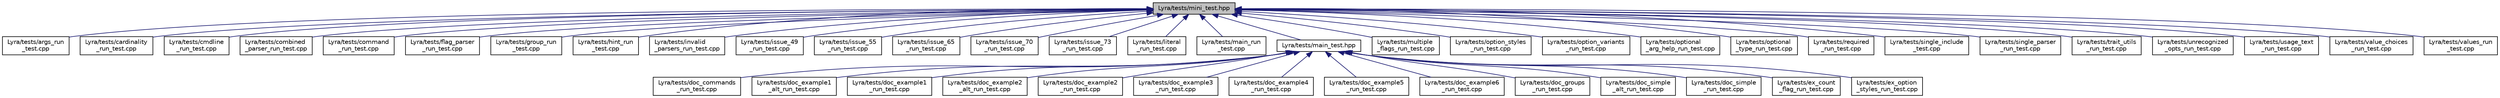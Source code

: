 digraph "Lyra/tests/mini_test.hpp"
{
 // INTERACTIVE_SVG=YES
 // LATEX_PDF_SIZE
  edge [fontname="Helvetica",fontsize="10",labelfontname="Helvetica",labelfontsize="10"];
  node [fontname="Helvetica",fontsize="10",shape=record];
  Node1 [label="Lyra/tests/mini_test.hpp",height=0.2,width=0.4,color="black", fillcolor="grey75", style="filled", fontcolor="black",tooltip=" "];
  Node1 -> Node2 [dir="back",color="midnightblue",fontsize="10",style="solid",fontname="Helvetica"];
  Node2 [label="Lyra/tests/args_run\l_test.cpp",height=0.2,width=0.4,color="black", fillcolor="white", style="filled",URL="$args__run__test_8cpp.html",tooltip=" "];
  Node1 -> Node3 [dir="back",color="midnightblue",fontsize="10",style="solid",fontname="Helvetica"];
  Node3 [label="Lyra/tests/cardinality\l_run_test.cpp",height=0.2,width=0.4,color="black", fillcolor="white", style="filled",URL="$cardinality__run__test_8cpp.html",tooltip=" "];
  Node1 -> Node4 [dir="back",color="midnightblue",fontsize="10",style="solid",fontname="Helvetica"];
  Node4 [label="Lyra/tests/cmdline\l_run_test.cpp",height=0.2,width=0.4,color="black", fillcolor="white", style="filled",URL="$cmdline__run__test_8cpp.html",tooltip=" "];
  Node1 -> Node5 [dir="back",color="midnightblue",fontsize="10",style="solid",fontname="Helvetica"];
  Node5 [label="Lyra/tests/combined\l_parser_run_test.cpp",height=0.2,width=0.4,color="black", fillcolor="white", style="filled",URL="$combined__parser__run__test_8cpp.html",tooltip=" "];
  Node1 -> Node6 [dir="back",color="midnightblue",fontsize="10",style="solid",fontname="Helvetica"];
  Node6 [label="Lyra/tests/command\l_run_test.cpp",height=0.2,width=0.4,color="black", fillcolor="white", style="filled",URL="$command__run__test_8cpp.html",tooltip=" "];
  Node1 -> Node7 [dir="back",color="midnightblue",fontsize="10",style="solid",fontname="Helvetica"];
  Node7 [label="Lyra/tests/flag_parser\l_run_test.cpp",height=0.2,width=0.4,color="black", fillcolor="white", style="filled",URL="$flag__parser__run__test_8cpp.html",tooltip=" "];
  Node1 -> Node8 [dir="back",color="midnightblue",fontsize="10",style="solid",fontname="Helvetica"];
  Node8 [label="Lyra/tests/group_run\l_test.cpp",height=0.2,width=0.4,color="black", fillcolor="white", style="filled",URL="$group__run__test_8cpp.html",tooltip=" "];
  Node1 -> Node9 [dir="back",color="midnightblue",fontsize="10",style="solid",fontname="Helvetica"];
  Node9 [label="Lyra/tests/hint_run\l_test.cpp",height=0.2,width=0.4,color="black", fillcolor="white", style="filled",URL="$hint__run__test_8cpp.html",tooltip=" "];
  Node1 -> Node10 [dir="back",color="midnightblue",fontsize="10",style="solid",fontname="Helvetica"];
  Node10 [label="Lyra/tests/invalid\l_parsers_run_test.cpp",height=0.2,width=0.4,color="black", fillcolor="white", style="filled",URL="$invalid__parsers__run__test_8cpp.html",tooltip=" "];
  Node1 -> Node11 [dir="back",color="midnightblue",fontsize="10",style="solid",fontname="Helvetica"];
  Node11 [label="Lyra/tests/issue_49\l_run_test.cpp",height=0.2,width=0.4,color="black", fillcolor="white", style="filled",URL="$issue__49__run__test_8cpp.html",tooltip=" "];
  Node1 -> Node12 [dir="back",color="midnightblue",fontsize="10",style="solid",fontname="Helvetica"];
  Node12 [label="Lyra/tests/issue_55\l_run_test.cpp",height=0.2,width=0.4,color="black", fillcolor="white", style="filled",URL="$issue__55__run__test_8cpp.html",tooltip=" "];
  Node1 -> Node13 [dir="back",color="midnightblue",fontsize="10",style="solid",fontname="Helvetica"];
  Node13 [label="Lyra/tests/issue_65\l_run_test.cpp",height=0.2,width=0.4,color="black", fillcolor="white", style="filled",URL="$issue__65__run__test_8cpp.html",tooltip=" "];
  Node1 -> Node14 [dir="back",color="midnightblue",fontsize="10",style="solid",fontname="Helvetica"];
  Node14 [label="Lyra/tests/issue_70\l_run_test.cpp",height=0.2,width=0.4,color="black", fillcolor="white", style="filled",URL="$issue__70__run__test_8cpp.html",tooltip=" "];
  Node1 -> Node15 [dir="back",color="midnightblue",fontsize="10",style="solid",fontname="Helvetica"];
  Node15 [label="Lyra/tests/issue_73\l_run_test.cpp",height=0.2,width=0.4,color="black", fillcolor="white", style="filled",URL="$issue__73__run__test_8cpp.html",tooltip=" "];
  Node1 -> Node16 [dir="back",color="midnightblue",fontsize="10",style="solid",fontname="Helvetica"];
  Node16 [label="Lyra/tests/literal\l_run_test.cpp",height=0.2,width=0.4,color="black", fillcolor="white", style="filled",URL="$literal__run__test_8cpp.html",tooltip=" "];
  Node1 -> Node17 [dir="back",color="midnightblue",fontsize="10",style="solid",fontname="Helvetica"];
  Node17 [label="Lyra/tests/main_run\l_test.cpp",height=0.2,width=0.4,color="black", fillcolor="white", style="filled",URL="$main__run__test_8cpp.html",tooltip=" "];
  Node1 -> Node18 [dir="back",color="midnightblue",fontsize="10",style="solid",fontname="Helvetica"];
  Node18 [label="Lyra/tests/main_test.hpp",height=0.2,width=0.4,color="black", fillcolor="white", style="filled",URL="$main__test_8hpp.html",tooltip=" "];
  Node18 -> Node19 [dir="back",color="midnightblue",fontsize="10",style="solid",fontname="Helvetica"];
  Node19 [label="Lyra/tests/doc_commands\l_run_test.cpp",height=0.2,width=0.4,color="black", fillcolor="white", style="filled",URL="$doc__commands__run__test_8cpp.html",tooltip=" "];
  Node18 -> Node20 [dir="back",color="midnightblue",fontsize="10",style="solid",fontname="Helvetica"];
  Node20 [label="Lyra/tests/doc_example1\l_alt_run_test.cpp",height=0.2,width=0.4,color="black", fillcolor="white", style="filled",URL="$doc__example1__alt__run__test_8cpp.html",tooltip=" "];
  Node18 -> Node21 [dir="back",color="midnightblue",fontsize="10",style="solid",fontname="Helvetica"];
  Node21 [label="Lyra/tests/doc_example1\l_run_test.cpp",height=0.2,width=0.4,color="black", fillcolor="white", style="filled",URL="$doc__example1__run__test_8cpp.html",tooltip=" "];
  Node18 -> Node22 [dir="back",color="midnightblue",fontsize="10",style="solid",fontname="Helvetica"];
  Node22 [label="Lyra/tests/doc_example2\l_alt_run_test.cpp",height=0.2,width=0.4,color="black", fillcolor="white", style="filled",URL="$doc__example2__alt__run__test_8cpp.html",tooltip=" "];
  Node18 -> Node23 [dir="back",color="midnightblue",fontsize="10",style="solid",fontname="Helvetica"];
  Node23 [label="Lyra/tests/doc_example2\l_run_test.cpp",height=0.2,width=0.4,color="black", fillcolor="white", style="filled",URL="$doc__example2__run__test_8cpp.html",tooltip=" "];
  Node18 -> Node24 [dir="back",color="midnightblue",fontsize="10",style="solid",fontname="Helvetica"];
  Node24 [label="Lyra/tests/doc_example3\l_run_test.cpp",height=0.2,width=0.4,color="black", fillcolor="white", style="filled",URL="$doc__example3__run__test_8cpp.html",tooltip=" "];
  Node18 -> Node25 [dir="back",color="midnightblue",fontsize="10",style="solid",fontname="Helvetica"];
  Node25 [label="Lyra/tests/doc_example4\l_run_test.cpp",height=0.2,width=0.4,color="black", fillcolor="white", style="filled",URL="$doc__example4__run__test_8cpp.html",tooltip=" "];
  Node18 -> Node26 [dir="back",color="midnightblue",fontsize="10",style="solid",fontname="Helvetica"];
  Node26 [label="Lyra/tests/doc_example5\l_run_test.cpp",height=0.2,width=0.4,color="black", fillcolor="white", style="filled",URL="$doc__example5__run__test_8cpp.html",tooltip=" "];
  Node18 -> Node27 [dir="back",color="midnightblue",fontsize="10",style="solid",fontname="Helvetica"];
  Node27 [label="Lyra/tests/doc_example6\l_run_test.cpp",height=0.2,width=0.4,color="black", fillcolor="white", style="filled",URL="$doc__example6__run__test_8cpp.html",tooltip=" "];
  Node18 -> Node28 [dir="back",color="midnightblue",fontsize="10",style="solid",fontname="Helvetica"];
  Node28 [label="Lyra/tests/doc_groups\l_run_test.cpp",height=0.2,width=0.4,color="black", fillcolor="white", style="filled",URL="$doc__groups__run__test_8cpp.html",tooltip=" "];
  Node18 -> Node29 [dir="back",color="midnightblue",fontsize="10",style="solid",fontname="Helvetica"];
  Node29 [label="Lyra/tests/doc_simple\l_alt_run_test.cpp",height=0.2,width=0.4,color="black", fillcolor="white", style="filled",URL="$doc__simple__alt__run__test_8cpp.html",tooltip=" "];
  Node18 -> Node30 [dir="back",color="midnightblue",fontsize="10",style="solid",fontname="Helvetica"];
  Node30 [label="Lyra/tests/doc_simple\l_run_test.cpp",height=0.2,width=0.4,color="black", fillcolor="white", style="filled",URL="$doc__simple__run__test_8cpp.html",tooltip=" "];
  Node18 -> Node31 [dir="back",color="midnightblue",fontsize="10",style="solid",fontname="Helvetica"];
  Node31 [label="Lyra/tests/ex_count\l_flag_run_test.cpp",height=0.2,width=0.4,color="black", fillcolor="white", style="filled",URL="$ex__count__flag__run__test_8cpp.html",tooltip=" "];
  Node18 -> Node32 [dir="back",color="midnightblue",fontsize="10",style="solid",fontname="Helvetica"];
  Node32 [label="Lyra/tests/ex_option\l_styles_run_test.cpp",height=0.2,width=0.4,color="black", fillcolor="white", style="filled",URL="$ex__option__styles__run__test_8cpp.html",tooltip=" "];
  Node1 -> Node33 [dir="back",color="midnightblue",fontsize="10",style="solid",fontname="Helvetica"];
  Node33 [label="Lyra/tests/multiple\l_flags_run_test.cpp",height=0.2,width=0.4,color="black", fillcolor="white", style="filled",URL="$multiple__flags__run__test_8cpp.html",tooltip=" "];
  Node1 -> Node34 [dir="back",color="midnightblue",fontsize="10",style="solid",fontname="Helvetica"];
  Node34 [label="Lyra/tests/option_styles\l_run_test.cpp",height=0.2,width=0.4,color="black", fillcolor="white", style="filled",URL="$option__styles__run__test_8cpp.html",tooltip=" "];
  Node1 -> Node35 [dir="back",color="midnightblue",fontsize="10",style="solid",fontname="Helvetica"];
  Node35 [label="Lyra/tests/option_variants\l_run_test.cpp",height=0.2,width=0.4,color="black", fillcolor="white", style="filled",URL="$option__variants__run__test_8cpp.html",tooltip=" "];
  Node1 -> Node36 [dir="back",color="midnightblue",fontsize="10",style="solid",fontname="Helvetica"];
  Node36 [label="Lyra/tests/optional\l_arg_help_run_test.cpp",height=0.2,width=0.4,color="black", fillcolor="white", style="filled",URL="$optional__arg__help__run__test_8cpp.html",tooltip=" "];
  Node1 -> Node37 [dir="back",color="midnightblue",fontsize="10",style="solid",fontname="Helvetica"];
  Node37 [label="Lyra/tests/optional\l_type_run_test.cpp",height=0.2,width=0.4,color="black", fillcolor="white", style="filled",URL="$optional__type__run__test_8cpp.html",tooltip=" "];
  Node1 -> Node38 [dir="back",color="midnightblue",fontsize="10",style="solid",fontname="Helvetica"];
  Node38 [label="Lyra/tests/required\l_run_test.cpp",height=0.2,width=0.4,color="black", fillcolor="white", style="filled",URL="$required__run__test_8cpp.html",tooltip=" "];
  Node1 -> Node39 [dir="back",color="midnightblue",fontsize="10",style="solid",fontname="Helvetica"];
  Node39 [label="Lyra/tests/single_include\l_test.cpp",height=0.2,width=0.4,color="black", fillcolor="white", style="filled",URL="$single__include__test_8cpp.html",tooltip=" "];
  Node1 -> Node40 [dir="back",color="midnightblue",fontsize="10",style="solid",fontname="Helvetica"];
  Node40 [label="Lyra/tests/single_parser\l_run_test.cpp",height=0.2,width=0.4,color="black", fillcolor="white", style="filled",URL="$single__parser__run__test_8cpp.html",tooltip=" "];
  Node1 -> Node41 [dir="back",color="midnightblue",fontsize="10",style="solid",fontname="Helvetica"];
  Node41 [label="Lyra/tests/trait_utils\l_run_test.cpp",height=0.2,width=0.4,color="black", fillcolor="white", style="filled",URL="$trait__utils__run__test_8cpp.html",tooltip=" "];
  Node1 -> Node42 [dir="back",color="midnightblue",fontsize="10",style="solid",fontname="Helvetica"];
  Node42 [label="Lyra/tests/unrecognized\l_opts_run_test.cpp",height=0.2,width=0.4,color="black", fillcolor="white", style="filled",URL="$unrecognized__opts__run__test_8cpp.html",tooltip=" "];
  Node1 -> Node43 [dir="back",color="midnightblue",fontsize="10",style="solid",fontname="Helvetica"];
  Node43 [label="Lyra/tests/usage_text\l_run_test.cpp",height=0.2,width=0.4,color="black", fillcolor="white", style="filled",URL="$usage__text__run__test_8cpp.html",tooltip=" "];
  Node1 -> Node44 [dir="back",color="midnightblue",fontsize="10",style="solid",fontname="Helvetica"];
  Node44 [label="Lyra/tests/value_choices\l_run_test.cpp",height=0.2,width=0.4,color="black", fillcolor="white", style="filled",URL="$value__choices__run__test_8cpp.html",tooltip=" "];
  Node1 -> Node45 [dir="back",color="midnightblue",fontsize="10",style="solid",fontname="Helvetica"];
  Node45 [label="Lyra/tests/values_run\l_test.cpp",height=0.2,width=0.4,color="black", fillcolor="white", style="filled",URL="$values__run__test_8cpp.html",tooltip=" "];
}
